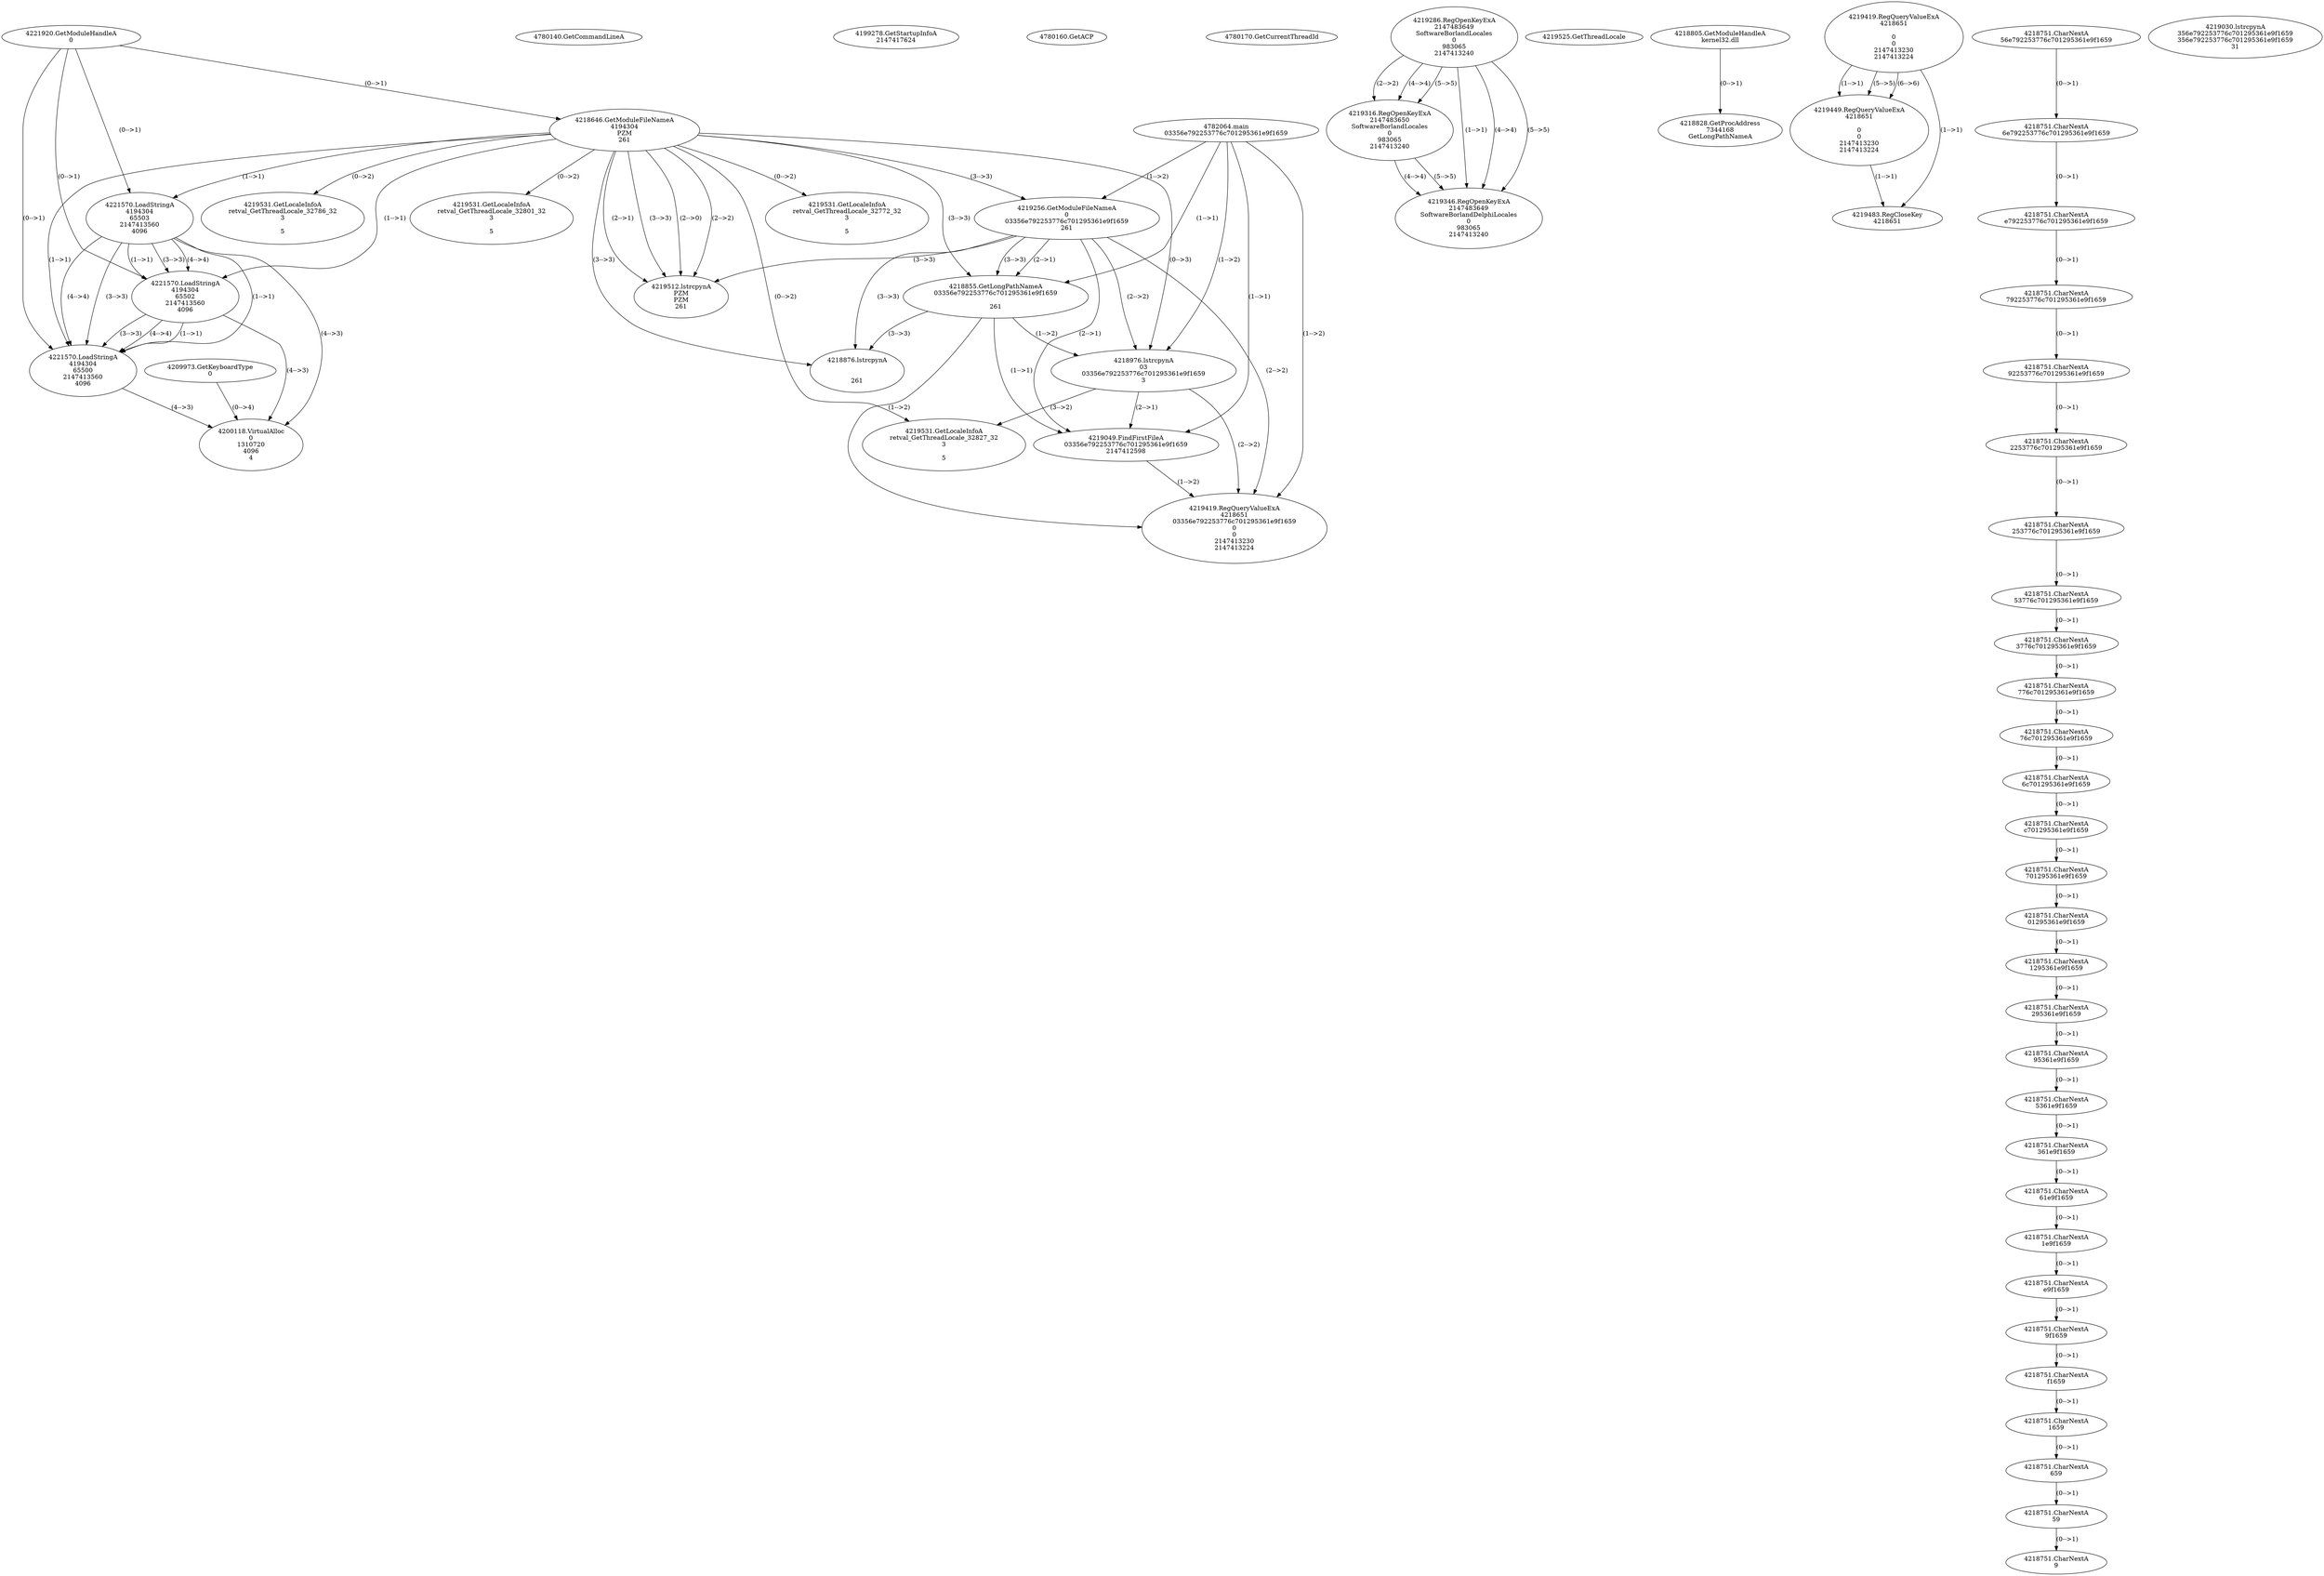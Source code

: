 // Global SCDG with merge call
digraph {
	0 [label="4782064.main
03356e792253776c701295361e9f1659"]
	1 [label="4221920.GetModuleHandleA
0"]
	2 [label="4209973.GetKeyboardType
0"]
	3 [label="4780140.GetCommandLineA
"]
	4 [label="4199278.GetStartupInfoA
2147417624"]
	5 [label="4780160.GetACP
"]
	6 [label="4780170.GetCurrentThreadId
"]
	7 [label="4218646.GetModuleFileNameA
4194304
PZM
261"]
	1 -> 7 [label="(0-->1)"]
	8 [label="4219256.GetModuleFileNameA
0
03356e792253776c701295361e9f1659
261"]
	0 -> 8 [label="(1-->2)"]
	7 -> 8 [label="(3-->3)"]
	9 [label="4219286.RegOpenKeyExA
2147483649
Software\Borland\Locales
0
983065
2147413240"]
	10 [label="4219316.RegOpenKeyExA
2147483650
Software\Borland\Locales
0
983065
2147413240"]
	9 -> 10 [label="(2-->2)"]
	9 -> 10 [label="(4-->4)"]
	9 -> 10 [label="(5-->5)"]
	11 [label="4219346.RegOpenKeyExA
2147483649
Software\Borland\Delphi\Locales
0
983065
2147413240"]
	9 -> 11 [label="(1-->1)"]
	9 -> 11 [label="(4-->4)"]
	10 -> 11 [label="(4-->4)"]
	9 -> 11 [label="(5-->5)"]
	10 -> 11 [label="(5-->5)"]
	12 [label="4219512.lstrcpynA
PZM
PZM
261"]
	7 -> 12 [label="(2-->1)"]
	7 -> 12 [label="(2-->2)"]
	7 -> 12 [label="(3-->3)"]
	8 -> 12 [label="(3-->3)"]
	7 -> 12 [label="(2-->0)"]
	13 [label="4219525.GetThreadLocale
"]
	14 [label="4219531.GetLocaleInfoA
retval_GetThreadLocale_32772_32
3

5"]
	7 -> 14 [label="(0-->2)"]
	15 [label="4221570.LoadStringA
4194304
65503
2147413560
4096"]
	1 -> 15 [label="(0-->1)"]
	7 -> 15 [label="(1-->1)"]
	16 [label="4221570.LoadStringA
4194304
65502
2147413560
4096"]
	1 -> 16 [label="(0-->1)"]
	7 -> 16 [label="(1-->1)"]
	15 -> 16 [label="(1-->1)"]
	15 -> 16 [label="(3-->3)"]
	15 -> 16 [label="(4-->4)"]
	17 [label="4221570.LoadStringA
4194304
65500
2147413560
4096"]
	1 -> 17 [label="(0-->1)"]
	7 -> 17 [label="(1-->1)"]
	15 -> 17 [label="(1-->1)"]
	16 -> 17 [label="(1-->1)"]
	15 -> 17 [label="(3-->3)"]
	16 -> 17 [label="(3-->3)"]
	15 -> 17 [label="(4-->4)"]
	16 -> 17 [label="(4-->4)"]
	18 [label="4200118.VirtualAlloc
0
1310720
4096
4"]
	15 -> 18 [label="(4-->3)"]
	16 -> 18 [label="(4-->3)"]
	17 -> 18 [label="(4-->3)"]
	2 -> 18 [label="(0-->4)"]
	19 [label="4218805.GetModuleHandleA
kernel32.dll"]
	20 [label="4218828.GetProcAddress
7344168
GetLongPathNameA"]
	19 -> 20 [label="(0-->1)"]
	21 [label="4218855.GetLongPathNameA
03356e792253776c701295361e9f1659

261"]
	0 -> 21 [label="(1-->1)"]
	8 -> 21 [label="(2-->1)"]
	7 -> 21 [label="(3-->3)"]
	8 -> 21 [label="(3-->3)"]
	22 [label="4218876.lstrcpynA


261"]
	7 -> 22 [label="(3-->3)"]
	8 -> 22 [label="(3-->3)"]
	21 -> 22 [label="(3-->3)"]
	23 [label="4219419.RegQueryValueExA
4218651

0
0
2147413230
2147413224"]
	24 [label="4219449.RegQueryValueExA
4218651

0
0
2147413230
2147413224"]
	23 -> 24 [label="(1-->1)"]
	23 -> 24 [label="(5-->5)"]
	23 -> 24 [label="(6-->6)"]
	25 [label="4219483.RegCloseKey
4218651"]
	23 -> 25 [label="(1-->1)"]
	24 -> 25 [label="(1-->1)"]
	26 [label="4219531.GetLocaleInfoA
retval_GetThreadLocale_32786_32
3

5"]
	7 -> 26 [label="(0-->2)"]
	27 [label="4219531.GetLocaleInfoA
retval_GetThreadLocale_32801_32
3

5"]
	7 -> 27 [label="(0-->2)"]
	28 [label="4218976.lstrcpynA
03
03356e792253776c701295361e9f1659
3"]
	0 -> 28 [label="(1-->2)"]
	8 -> 28 [label="(2-->2)"]
	21 -> 28 [label="(1-->2)"]
	7 -> 28 [label="(0-->3)"]
	29 [label="4218751.CharNextA
56e792253776c701295361e9f1659"]
	30 [label="4218751.CharNextA
6e792253776c701295361e9f1659"]
	29 -> 30 [label="(0-->1)"]
	31 [label="4218751.CharNextA
e792253776c701295361e9f1659"]
	30 -> 31 [label="(0-->1)"]
	32 [label="4218751.CharNextA
792253776c701295361e9f1659"]
	31 -> 32 [label="(0-->1)"]
	33 [label="4218751.CharNextA
92253776c701295361e9f1659"]
	32 -> 33 [label="(0-->1)"]
	34 [label="4218751.CharNextA
2253776c701295361e9f1659"]
	33 -> 34 [label="(0-->1)"]
	35 [label="4218751.CharNextA
253776c701295361e9f1659"]
	34 -> 35 [label="(0-->1)"]
	36 [label="4218751.CharNextA
53776c701295361e9f1659"]
	35 -> 36 [label="(0-->1)"]
	37 [label="4218751.CharNextA
3776c701295361e9f1659"]
	36 -> 37 [label="(0-->1)"]
	38 [label="4218751.CharNextA
776c701295361e9f1659"]
	37 -> 38 [label="(0-->1)"]
	39 [label="4218751.CharNextA
76c701295361e9f1659"]
	38 -> 39 [label="(0-->1)"]
	40 [label="4218751.CharNextA
6c701295361e9f1659"]
	39 -> 40 [label="(0-->1)"]
	41 [label="4218751.CharNextA
c701295361e9f1659"]
	40 -> 41 [label="(0-->1)"]
	42 [label="4218751.CharNextA
701295361e9f1659"]
	41 -> 42 [label="(0-->1)"]
	43 [label="4218751.CharNextA
01295361e9f1659"]
	42 -> 43 [label="(0-->1)"]
	44 [label="4218751.CharNextA
1295361e9f1659"]
	43 -> 44 [label="(0-->1)"]
	45 [label="4218751.CharNextA
295361e9f1659"]
	44 -> 45 [label="(0-->1)"]
	46 [label="4218751.CharNextA
95361e9f1659"]
	45 -> 46 [label="(0-->1)"]
	47 [label="4218751.CharNextA
5361e9f1659"]
	46 -> 47 [label="(0-->1)"]
	48 [label="4218751.CharNextA
361e9f1659"]
	47 -> 48 [label="(0-->1)"]
	49 [label="4218751.CharNextA
61e9f1659"]
	48 -> 49 [label="(0-->1)"]
	50 [label="4218751.CharNextA
1e9f1659"]
	49 -> 50 [label="(0-->1)"]
	51 [label="4218751.CharNextA
e9f1659"]
	50 -> 51 [label="(0-->1)"]
	52 [label="4218751.CharNextA
9f1659"]
	51 -> 52 [label="(0-->1)"]
	53 [label="4218751.CharNextA
f1659"]
	52 -> 53 [label="(0-->1)"]
	54 [label="4218751.CharNextA
1659"]
	53 -> 54 [label="(0-->1)"]
	55 [label="4218751.CharNextA
659"]
	54 -> 55 [label="(0-->1)"]
	56 [label="4218751.CharNextA
59"]
	55 -> 56 [label="(0-->1)"]
	57 [label="4218751.CharNextA
9"]
	56 -> 57 [label="(0-->1)"]
	58 [label="4219030.lstrcpynA
356e792253776c701295361e9f1659
356e792253776c701295361e9f1659
31"]
	59 [label="4219049.FindFirstFileA
03356e792253776c701295361e9f1659
2147412598"]
	0 -> 59 [label="(1-->1)"]
	8 -> 59 [label="(2-->1)"]
	21 -> 59 [label="(1-->1)"]
	28 -> 59 [label="(2-->1)"]
	60 [label="4219419.RegQueryValueExA
4218651
03356e792253776c701295361e9f1659
0
0
2147413230
2147413224"]
	0 -> 60 [label="(1-->2)"]
	8 -> 60 [label="(2-->2)"]
	21 -> 60 [label="(1-->2)"]
	28 -> 60 [label="(2-->2)"]
	59 -> 60 [label="(1-->2)"]
	61 [label="4219531.GetLocaleInfoA
retval_GetThreadLocale_32827_32
3

5"]
	7 -> 61 [label="(0-->2)"]
	28 -> 61 [label="(3-->2)"]
}
